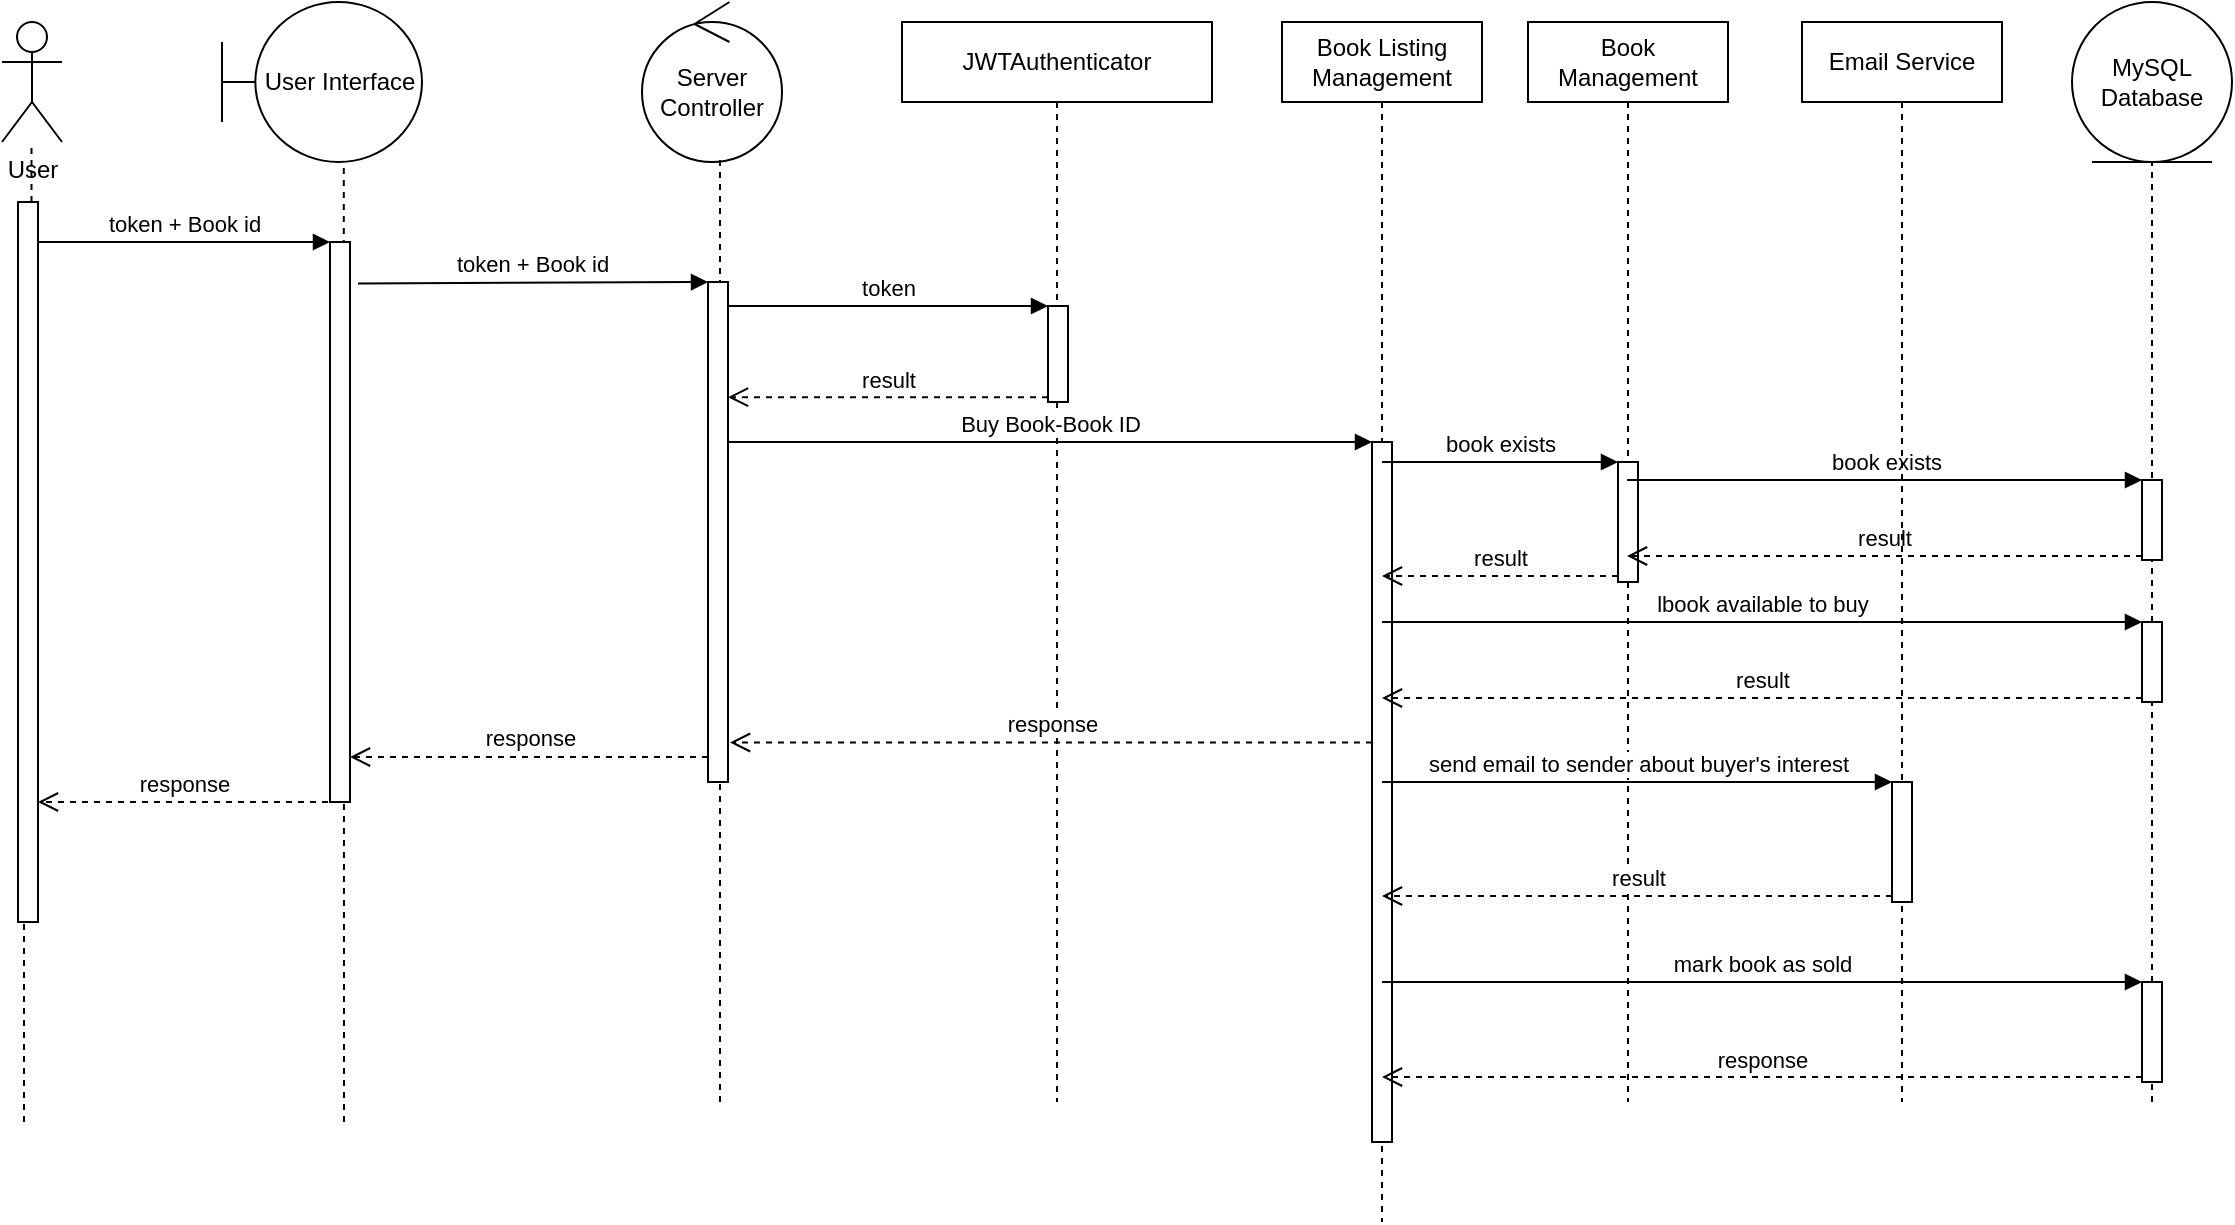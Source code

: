 <mxfile version="14.4.3" type="device"><diagram id="rQpuJ5IzAccsygk2y8_e" name="Page-1"><mxGraphModel dx="1186" dy="682" grid="1" gridSize="10" guides="1" tooltips="1" connect="1" arrows="1" fold="1" page="1" pageScale="1" pageWidth="850" pageHeight="1100" math="0" shadow="0"><root><mxCell id="0"/><mxCell id="1" parent="0"/><mxCell id="yDPjsVUaOgpJKIt-aao--1" value="User" style="shape=umlActor;verticalLabelPosition=bottom;verticalAlign=top;html=1;outlineConnect=0;" vertex="1" parent="1"><mxGeometry x="80" y="50" width="30" height="60" as="geometry"/></mxCell><mxCell id="yDPjsVUaOgpJKIt-aao--2" value="" style="endArrow=none;dashed=1;html=1;" edge="1" parent="1" source="yDPjsVUaOgpJKIt-aao--14" target="yDPjsVUaOgpJKIt-aao--1"><mxGeometry width="50" height="50" relative="1" as="geometry"><mxPoint x="91" y="660" as="sourcePoint"/><mxPoint x="130" y="150" as="targetPoint"/></mxGeometry></mxCell><mxCell id="yDPjsVUaOgpJKIt-aao--3" value="User Interface" style="shape=umlBoundary;whiteSpace=wrap;html=1;" vertex="1" parent="1"><mxGeometry x="190" y="40" width="100" height="80" as="geometry"/></mxCell><mxCell id="yDPjsVUaOgpJKIt-aao--4" value="" style="endArrow=none;dashed=1;html=1;" edge="1" parent="1"><mxGeometry width="50" height="50" relative="1" as="geometry"><mxPoint x="251" y="600" as="sourcePoint"/><mxPoint x="250.893" y="120" as="targetPoint"/></mxGeometry></mxCell><mxCell id="yDPjsVUaOgpJKIt-aao--5" value="Server Controller" style="ellipse;shape=umlControl;whiteSpace=wrap;html=1;" vertex="1" parent="1"><mxGeometry x="400" y="40" width="70" height="80" as="geometry"/></mxCell><mxCell id="yDPjsVUaOgpJKIt-aao--6" value="" style="endArrow=none;dashed=1;html=1;entryX=0.557;entryY=0.975;entryDx=0;entryDy=0;entryPerimeter=0;" edge="1" parent="1" target="yDPjsVUaOgpJKIt-aao--5"><mxGeometry width="50" height="50" relative="1" as="geometry"><mxPoint x="439" y="590" as="sourcePoint"/><mxPoint x="260.893" y="130" as="targetPoint"/></mxGeometry></mxCell><mxCell id="yDPjsVUaOgpJKIt-aao--7" value="" style="html=1;points=[];perimeter=orthogonalPerimeter;" vertex="1" parent="1"><mxGeometry x="244" y="160" width="10" height="280" as="geometry"/></mxCell><mxCell id="yDPjsVUaOgpJKIt-aao--8" value="token + Book id" style="html=1;verticalAlign=bottom;endArrow=block;entryX=0;entryY=0;" edge="1" parent="1" source="yDPjsVUaOgpJKIt-aao--14" target="yDPjsVUaOgpJKIt-aao--7"><mxGeometry relative="1" as="geometry"><mxPoint x="130" y="190" as="sourcePoint"/></mxGeometry></mxCell><mxCell id="yDPjsVUaOgpJKIt-aao--9" value="response" style="html=1;verticalAlign=bottom;endArrow=open;dashed=1;endSize=8;exitX=-0.1;exitY=1;exitDx=0;exitDy=0;exitPerimeter=0;" edge="1" parent="1" source="yDPjsVUaOgpJKIt-aao--7" target="yDPjsVUaOgpJKIt-aao--14"><mxGeometry relative="1" as="geometry"><mxPoint x="110" y="410" as="targetPoint"/></mxGeometry></mxCell><mxCell id="yDPjsVUaOgpJKIt-aao--10" value="MySQL Database" style="ellipse;shape=umlEntity;whiteSpace=wrap;html=1;" vertex="1" parent="1"><mxGeometry x="1115" y="40" width="80" height="80" as="geometry"/></mxCell><mxCell id="yDPjsVUaOgpJKIt-aao--11" value="" style="html=1;points=[];perimeter=orthogonalPerimeter;" vertex="1" parent="1"><mxGeometry x="433" y="180" width="10" height="250" as="geometry"/></mxCell><mxCell id="yDPjsVUaOgpJKIt-aao--12" value="token + Book id" style="html=1;verticalAlign=bottom;endArrow=block;entryX=0;entryY=0;exitX=1.4;exitY=0.074;exitDx=0;exitDy=0;exitPerimeter=0;" edge="1" parent="1" source="yDPjsVUaOgpJKIt-aao--7" target="yDPjsVUaOgpJKIt-aao--11"><mxGeometry relative="1" as="geometry"><mxPoint x="360" y="180" as="sourcePoint"/></mxGeometry></mxCell><mxCell id="yDPjsVUaOgpJKIt-aao--13" value="response" style="html=1;verticalAlign=bottom;endArrow=open;dashed=1;endSize=8;exitX=0;exitY=0.95;" edge="1" parent="1" source="yDPjsVUaOgpJKIt-aao--11" target="yDPjsVUaOgpJKIt-aao--7"><mxGeometry relative="1" as="geometry"><mxPoint x="360" y="256" as="targetPoint"/></mxGeometry></mxCell><mxCell id="yDPjsVUaOgpJKIt-aao--14" value="" style="html=1;points=[];perimeter=orthogonalPerimeter;" vertex="1" parent="1"><mxGeometry x="88" y="140" width="10" height="360" as="geometry"/></mxCell><mxCell id="yDPjsVUaOgpJKIt-aao--15" value="" style="endArrow=none;dashed=1;html=1;" edge="1" parent="1" target="yDPjsVUaOgpJKIt-aao--14"><mxGeometry width="50" height="50" relative="1" as="geometry"><mxPoint x="91" y="600" as="sourcePoint"/><mxPoint x="94.793" y="110" as="targetPoint"/></mxGeometry></mxCell><mxCell id="yDPjsVUaOgpJKIt-aao--16" value="JWTAuthenticator" style="shape=umlLifeline;perimeter=lifelinePerimeter;whiteSpace=wrap;html=1;container=1;collapsible=0;recursiveResize=0;outlineConnect=0;" vertex="1" parent="1"><mxGeometry x="530" y="50" width="155" height="540" as="geometry"/></mxCell><mxCell id="yDPjsVUaOgpJKIt-aao--17" value="" style="html=1;points=[];perimeter=orthogonalPerimeter;" vertex="1" parent="yDPjsVUaOgpJKIt-aao--16"><mxGeometry x="73" y="142" width="10" height="48" as="geometry"/></mxCell><mxCell id="yDPjsVUaOgpJKIt-aao--18" value="Book Management" style="shape=umlLifeline;perimeter=lifelinePerimeter;whiteSpace=wrap;html=1;container=1;collapsible=0;recursiveResize=0;outlineConnect=0;" vertex="1" parent="1"><mxGeometry x="843" y="50" width="100" height="540" as="geometry"/></mxCell><mxCell id="yDPjsVUaOgpJKIt-aao--19" value="" style="html=1;points=[];perimeter=orthogonalPerimeter;" vertex="1" parent="yDPjsVUaOgpJKIt-aao--18"><mxGeometry x="45" y="220" width="10" height="60" as="geometry"/></mxCell><mxCell id="yDPjsVUaOgpJKIt-aao--20" value="token" style="html=1;verticalAlign=bottom;endArrow=block;entryX=0;entryY=0;" edge="1" parent="1" source="yDPjsVUaOgpJKIt-aao--11" target="yDPjsVUaOgpJKIt-aao--17"><mxGeometry relative="1" as="geometry"><mxPoint x="533" y="192" as="sourcePoint"/></mxGeometry></mxCell><mxCell id="yDPjsVUaOgpJKIt-aao--21" value="result" style="html=1;verticalAlign=bottom;endArrow=open;dashed=1;endSize=8;exitX=0;exitY=0.95;" edge="1" parent="1" source="yDPjsVUaOgpJKIt-aao--17" target="yDPjsVUaOgpJKIt-aao--11"><mxGeometry relative="1" as="geometry"><mxPoint x="533" y="268" as="targetPoint"/></mxGeometry></mxCell><mxCell id="yDPjsVUaOgpJKIt-aao--22" value="Buy Book-Book ID" style="html=1;verticalAlign=bottom;endArrow=block;entryX=0;entryY=0;" edge="1" parent="1" source="yDPjsVUaOgpJKIt-aao--11" target="yDPjsVUaOgpJKIt-aao--25"><mxGeometry relative="1" as="geometry"><mxPoint x="665" y="330" as="sourcePoint"/></mxGeometry></mxCell><mxCell id="yDPjsVUaOgpJKIt-aao--23" value="response" style="html=1;verticalAlign=bottom;endArrow=open;dashed=1;endSize=8;entryX=1.1;entryY=0.921;entryDx=0;entryDy=0;entryPerimeter=0;" edge="1" parent="1" source="yDPjsVUaOgpJKIt-aao--25" target="yDPjsVUaOgpJKIt-aao--11"><mxGeometry relative="1" as="geometry"><mxPoint x="665" y="406" as="targetPoint"/></mxGeometry></mxCell><mxCell id="yDPjsVUaOgpJKIt-aao--24" value="Book Listing Management" style="shape=umlLifeline;perimeter=lifelinePerimeter;whiteSpace=wrap;html=1;container=1;collapsible=0;recursiveResize=0;outlineConnect=0;" vertex="1" parent="1"><mxGeometry x="720" y="50" width="100" height="600" as="geometry"/></mxCell><mxCell id="yDPjsVUaOgpJKIt-aao--25" value="" style="html=1;points=[];perimeter=orthogonalPerimeter;" vertex="1" parent="yDPjsVUaOgpJKIt-aao--24"><mxGeometry x="45" y="210" width="10" height="350" as="geometry"/></mxCell><mxCell id="yDPjsVUaOgpJKIt-aao--26" value="" style="endArrow=none;dashed=1;html=1;entryX=0.5;entryY=1;entryDx=0;entryDy=0;" edge="1" parent="1" target="yDPjsVUaOgpJKIt-aao--10" source="yDPjsVUaOgpJKIt-aao--42"><mxGeometry width="50" height="50" relative="1" as="geometry"><mxPoint x="1155" y="590" as="sourcePoint"/><mxPoint x="1193" y="170" as="targetPoint"/></mxGeometry></mxCell><mxCell id="yDPjsVUaOgpJKIt-aao--27" value="book exists" style="html=1;verticalAlign=bottom;endArrow=block;entryX=0;entryY=0;" edge="1" parent="1" source="yDPjsVUaOgpJKIt-aao--24" target="yDPjsVUaOgpJKIt-aao--19"><mxGeometry relative="1" as="geometry"><mxPoint x="818" y="270" as="sourcePoint"/></mxGeometry></mxCell><mxCell id="yDPjsVUaOgpJKIt-aao--28" value="result" style="html=1;verticalAlign=bottom;endArrow=open;dashed=1;endSize=8;exitX=0;exitY=0.95;" edge="1" parent="1" source="yDPjsVUaOgpJKIt-aao--19" target="yDPjsVUaOgpJKIt-aao--24"><mxGeometry relative="1" as="geometry"><mxPoint x="818" y="346" as="targetPoint"/></mxGeometry></mxCell><mxCell id="yDPjsVUaOgpJKIt-aao--29" value="" style="html=1;points=[];perimeter=orthogonalPerimeter;" vertex="1" parent="1"><mxGeometry x="1150" y="279" width="10" height="40" as="geometry"/></mxCell><mxCell id="yDPjsVUaOgpJKIt-aao--30" value="book exists" style="html=1;verticalAlign=bottom;endArrow=block;entryX=0;entryY=0;" edge="1" parent="1" target="yDPjsVUaOgpJKIt-aao--29"><mxGeometry relative="1" as="geometry"><mxPoint x="892.5" y="279" as="sourcePoint"/></mxGeometry></mxCell><mxCell id="yDPjsVUaOgpJKIt-aao--31" value="result" style="html=1;verticalAlign=bottom;endArrow=open;dashed=1;endSize=8;exitX=0;exitY=0.95;" edge="1" parent="1" source="yDPjsVUaOgpJKIt-aao--29"><mxGeometry relative="1" as="geometry"><mxPoint x="892.5" y="317" as="targetPoint"/></mxGeometry></mxCell><mxCell id="yDPjsVUaOgpJKIt-aao--32" value="" style="html=1;points=[];perimeter=orthogonalPerimeter;" vertex="1" parent="1"><mxGeometry x="1150" y="350" width="10" height="40" as="geometry"/></mxCell><mxCell id="yDPjsVUaOgpJKIt-aao--33" value="lbook available to buy" style="html=1;verticalAlign=bottom;endArrow=block;entryX=0;entryY=0;" edge="1" target="yDPjsVUaOgpJKIt-aao--32" parent="1" source="yDPjsVUaOgpJKIt-aao--24"><mxGeometry relative="1" as="geometry"><mxPoint x="977" y="350" as="sourcePoint"/></mxGeometry></mxCell><mxCell id="yDPjsVUaOgpJKIt-aao--34" value="result" style="html=1;verticalAlign=bottom;endArrow=open;dashed=1;endSize=8;exitX=0;exitY=0.95;" edge="1" source="yDPjsVUaOgpJKIt-aao--32" parent="1" target="yDPjsVUaOgpJKIt-aao--24"><mxGeometry relative="1" as="geometry"><mxPoint x="977" y="426" as="targetPoint"/></mxGeometry></mxCell><mxCell id="yDPjsVUaOgpJKIt-aao--38" value="Email Service" style="shape=umlLifeline;perimeter=lifelinePerimeter;whiteSpace=wrap;html=1;container=1;collapsible=0;recursiveResize=0;outlineConnect=0;" vertex="1" parent="1"><mxGeometry x="980" y="50" width="100" height="540" as="geometry"/></mxCell><mxCell id="yDPjsVUaOgpJKIt-aao--39" value="" style="html=1;points=[];perimeter=orthogonalPerimeter;" vertex="1" parent="yDPjsVUaOgpJKIt-aao--38"><mxGeometry x="45" y="380" width="10" height="60" as="geometry"/></mxCell><mxCell id="yDPjsVUaOgpJKIt-aao--40" value="send email to sender about buyer's interest" style="html=1;verticalAlign=bottom;endArrow=block;entryX=0;entryY=0;" edge="1" target="yDPjsVUaOgpJKIt-aao--39" parent="1" source="yDPjsVUaOgpJKIt-aao--24"><mxGeometry relative="1" as="geometry"><mxPoint x="930" y="530" as="sourcePoint"/></mxGeometry></mxCell><mxCell id="yDPjsVUaOgpJKIt-aao--41" value="result" style="html=1;verticalAlign=bottom;endArrow=open;dashed=1;endSize=8;exitX=0;exitY=0.95;" edge="1" source="yDPjsVUaOgpJKIt-aao--39" parent="1" target="yDPjsVUaOgpJKIt-aao--24"><mxGeometry relative="1" as="geometry"><mxPoint x="769.5" y="552" as="targetPoint"/></mxGeometry></mxCell><mxCell id="yDPjsVUaOgpJKIt-aao--43" value="mark book as sold" style="html=1;verticalAlign=bottom;endArrow=block;entryX=0;entryY=0;" edge="1" target="yDPjsVUaOgpJKIt-aao--42" parent="1" source="yDPjsVUaOgpJKIt-aao--24"><mxGeometry relative="1" as="geometry"><mxPoint x="1080" y="420" as="sourcePoint"/></mxGeometry></mxCell><mxCell id="yDPjsVUaOgpJKIt-aao--44" value="response" style="html=1;verticalAlign=bottom;endArrow=open;dashed=1;endSize=8;exitX=0;exitY=0.95;" edge="1" source="yDPjsVUaOgpJKIt-aao--42" parent="1" target="yDPjsVUaOgpJKIt-aao--24"><mxGeometry relative="1" as="geometry"><mxPoint x="1080" y="496" as="targetPoint"/></mxGeometry></mxCell><mxCell id="yDPjsVUaOgpJKIt-aao--42" value="" style="html=1;points=[];perimeter=orthogonalPerimeter;" vertex="1" parent="1"><mxGeometry x="1150" y="530" width="10" height="50" as="geometry"/></mxCell><mxCell id="yDPjsVUaOgpJKIt-aao--45" value="" style="endArrow=none;dashed=1;html=1;entryX=0.5;entryY=1;entryDx=0;entryDy=0;" edge="1" parent="1" target="yDPjsVUaOgpJKIt-aao--42"><mxGeometry width="50" height="50" relative="1" as="geometry"><mxPoint x="1155" y="590" as="sourcePoint"/><mxPoint x="1155" y="120" as="targetPoint"/></mxGeometry></mxCell></root></mxGraphModel></diagram></mxfile>